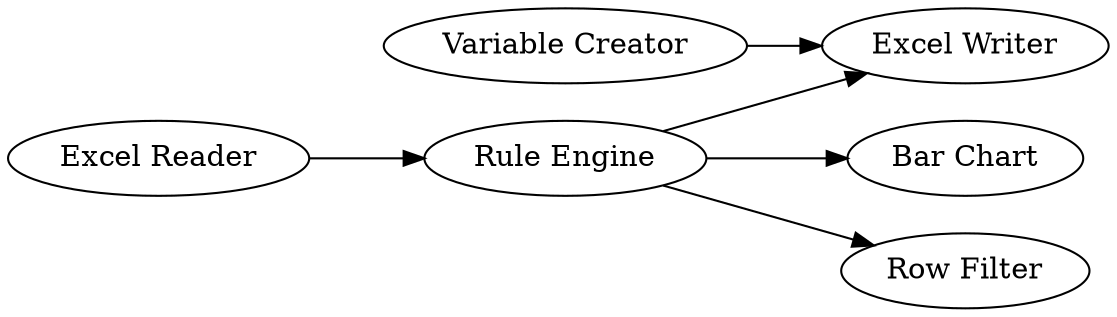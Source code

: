digraph {
	12 -> 10
	4 -> 5
	4 -> 8
	9 -> 4
	4 -> 10
	5 [label="Bar Chart"]
	9 [label="Excel Reader"]
	4 [label="Rule Engine"]
	8 [label="Row Filter"]
	12 [label="Variable Creator"]
	10 [label="Excel Writer"]
	rankdir=LR
}
